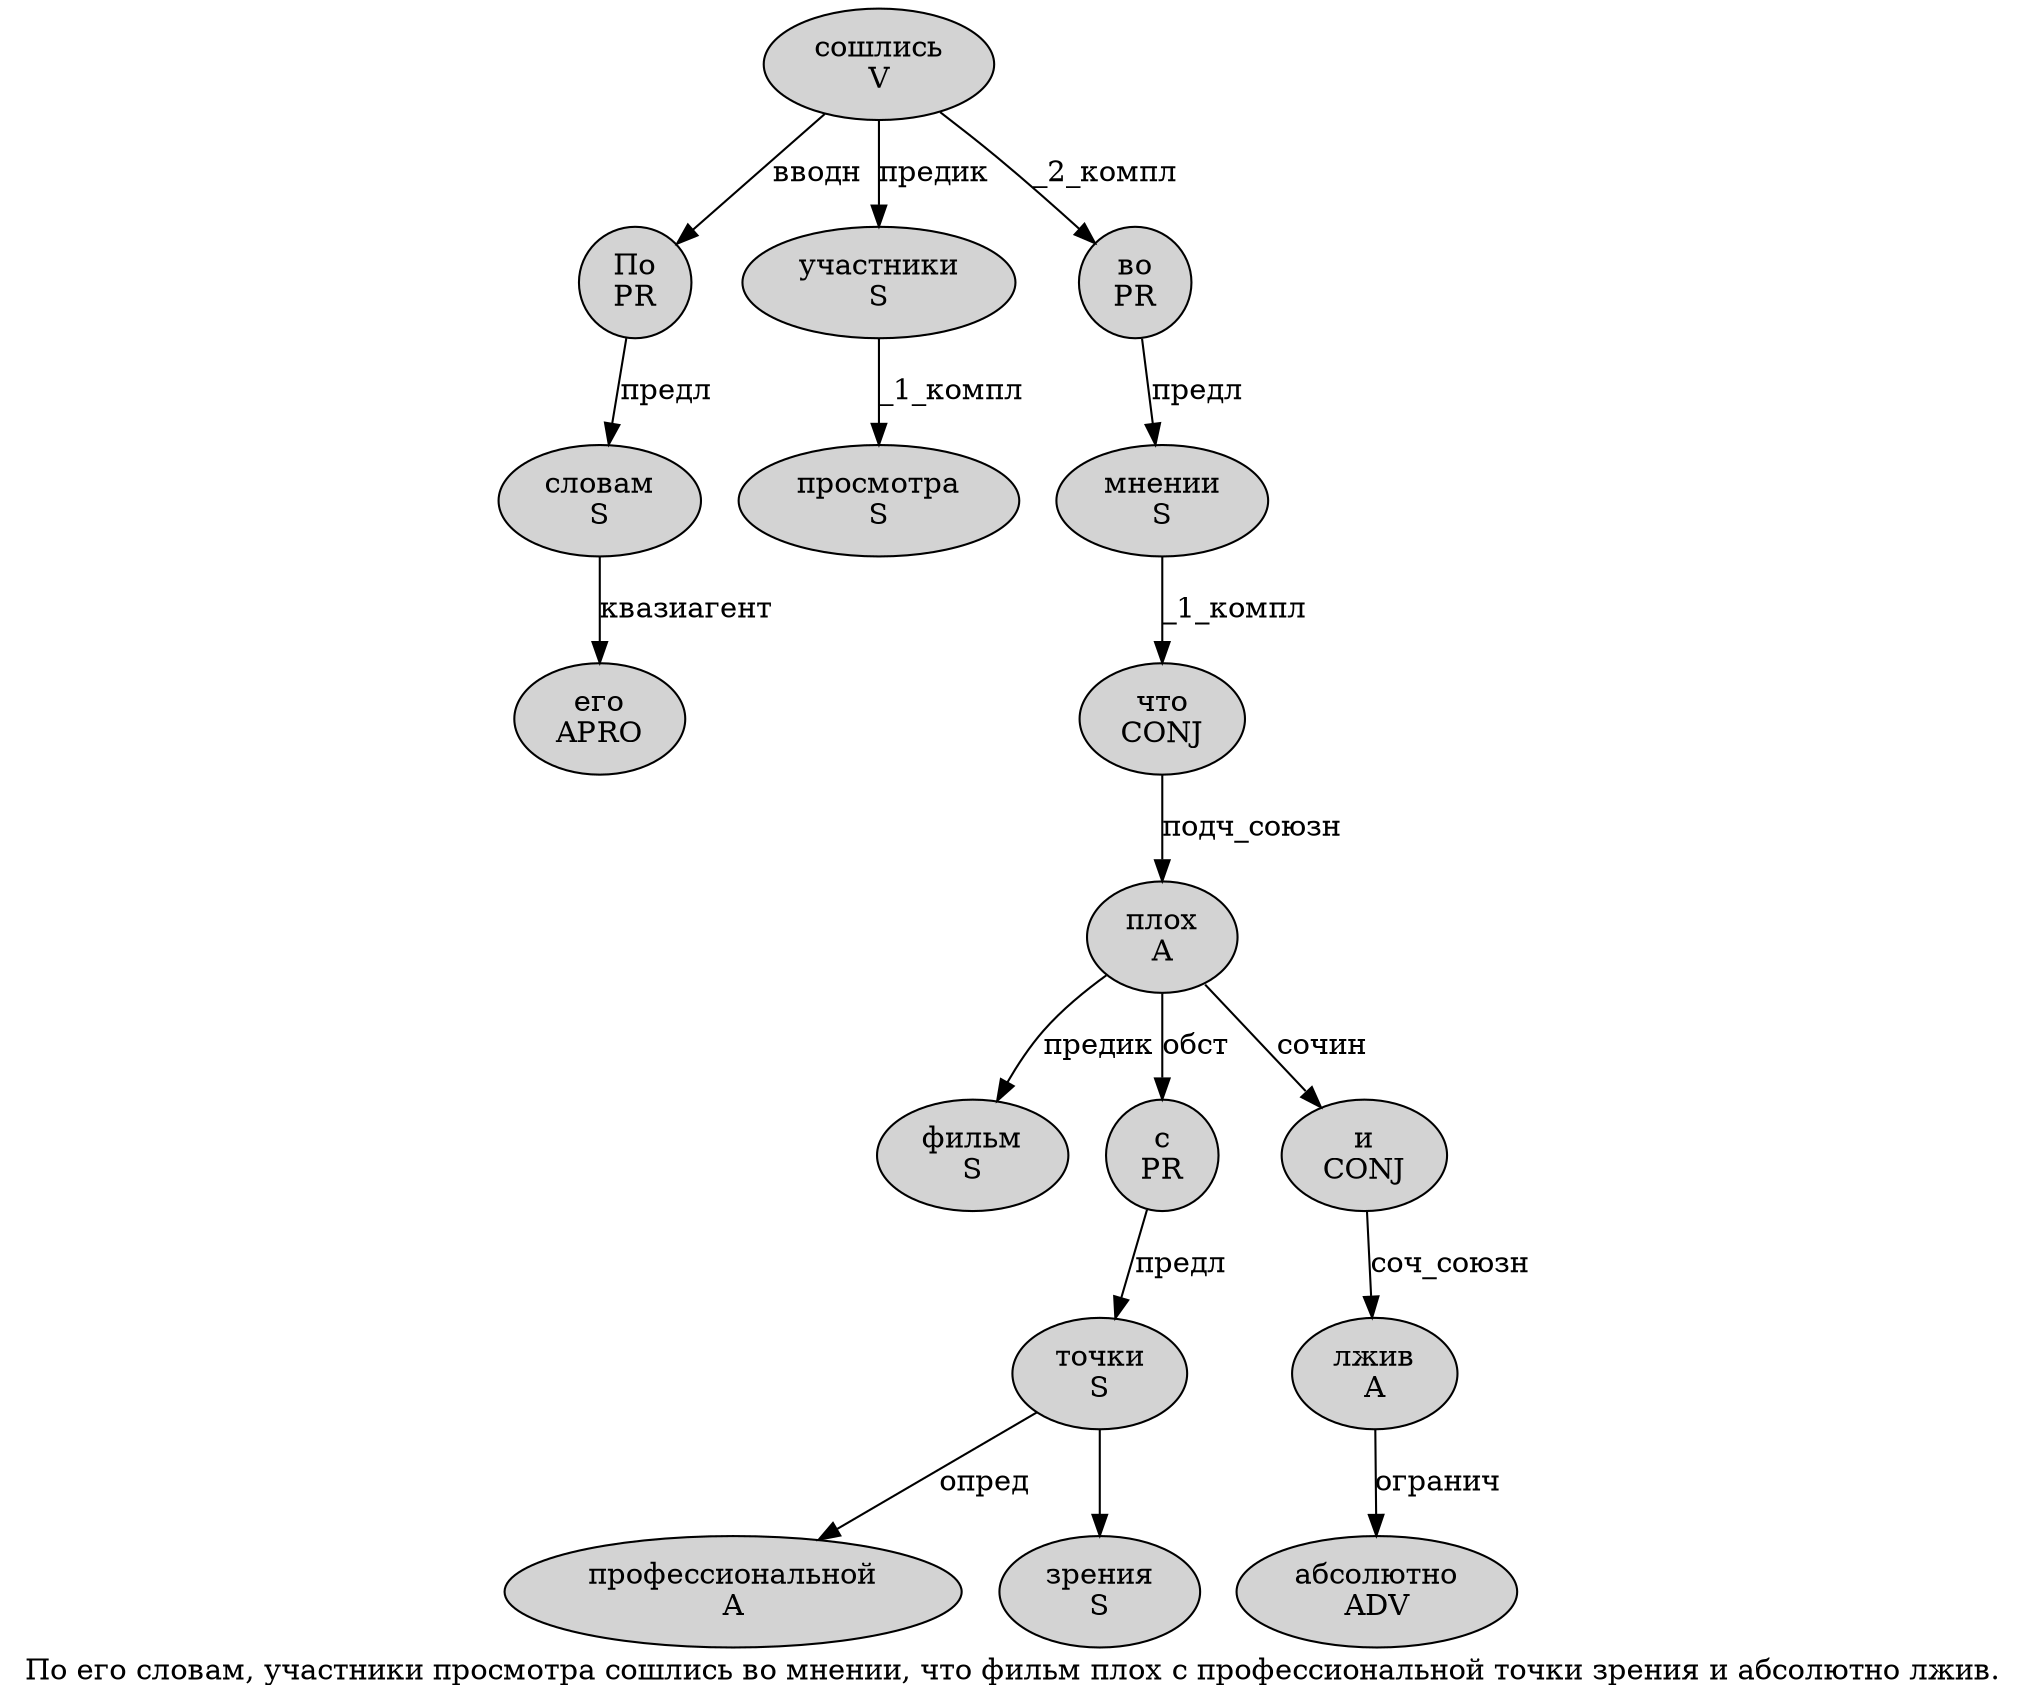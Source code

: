 digraph SENTENCE_506 {
	graph [label="По его словам, участники просмотра сошлись во мнении, что фильм плох с профессиональной точки зрения и абсолютно лжив."]
	node [style=filled]
		0 [label="По
PR" color="" fillcolor=lightgray penwidth=1 shape=ellipse]
		1 [label="его
APRO" color="" fillcolor=lightgray penwidth=1 shape=ellipse]
		2 [label="словам
S" color="" fillcolor=lightgray penwidth=1 shape=ellipse]
		4 [label="участники
S" color="" fillcolor=lightgray penwidth=1 shape=ellipse]
		5 [label="просмотра
S" color="" fillcolor=lightgray penwidth=1 shape=ellipse]
		6 [label="сошлись
V" color="" fillcolor=lightgray penwidth=1 shape=ellipse]
		7 [label="во
PR" color="" fillcolor=lightgray penwidth=1 shape=ellipse]
		8 [label="мнении
S" color="" fillcolor=lightgray penwidth=1 shape=ellipse]
		10 [label="что
CONJ" color="" fillcolor=lightgray penwidth=1 shape=ellipse]
		11 [label="фильм
S" color="" fillcolor=lightgray penwidth=1 shape=ellipse]
		12 [label="плох
A" color="" fillcolor=lightgray penwidth=1 shape=ellipse]
		13 [label="с
PR" color="" fillcolor=lightgray penwidth=1 shape=ellipse]
		14 [label="профессиональной
A" color="" fillcolor=lightgray penwidth=1 shape=ellipse]
		15 [label="точки
S" color="" fillcolor=lightgray penwidth=1 shape=ellipse]
		16 [label="зрения
S" color="" fillcolor=lightgray penwidth=1 shape=ellipse]
		17 [label="и
CONJ" color="" fillcolor=lightgray penwidth=1 shape=ellipse]
		18 [label="абсолютно
ADV" color="" fillcolor=lightgray penwidth=1 shape=ellipse]
		19 [label="лжив
A" color="" fillcolor=lightgray penwidth=1 shape=ellipse]
			8 -> 10 [label="_1_компл"]
			10 -> 12 [label="подч_союзн"]
			17 -> 19 [label="соч_союзн"]
			2 -> 1 [label="квазиагент"]
			4 -> 5 [label="_1_компл"]
			12 -> 11 [label="предик"]
			12 -> 13 [label="обст"]
			12 -> 17 [label="сочин"]
			19 -> 18 [label="огранич"]
			0 -> 2 [label="предл"]
			7 -> 8 [label="предл"]
			6 -> 0 [label="вводн"]
			6 -> 4 [label="предик"]
			6 -> 7 [label="_2_компл"]
			13 -> 15 [label="предл"]
			15 -> 14 [label="опред"]
			15 -> 16
}